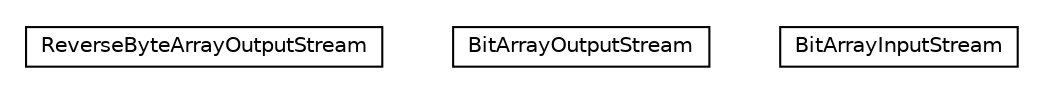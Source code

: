 #!/usr/local/bin/dot
#
# Class diagram 
# Generated by UMLGraph version R5_6-24-gf6e263 (http://www.umlgraph.org/)
#

digraph G {
	edge [fontname="Helvetica",fontsize=10,labelfontname="Helvetica",labelfontsize=10];
	node [fontname="Helvetica",fontsize=10,shape=plaintext];
	nodesep=0.25;
	ranksep=0.5;
	// org.universAAL.lddi.lib.ieeex73std.org.bn.utils.ReverseByteArrayOutputStream
	c9409 [label=<<table title="org.universAAL.lddi.lib.ieeex73std.org.bn.utils.ReverseByteArrayOutputStream" border="0" cellborder="1" cellspacing="0" cellpadding="2" port="p" href="./ReverseByteArrayOutputStream.html">
		<tr><td><table border="0" cellspacing="0" cellpadding="1">
<tr><td align="center" balign="center"> ReverseByteArrayOutputStream </td></tr>
		</table></td></tr>
		</table>>, URL="./ReverseByteArrayOutputStream.html", fontname="Helvetica", fontcolor="black", fontsize=10.0];
	// org.universAAL.lddi.lib.ieeex73std.org.bn.utils.BitArrayOutputStream
	c9410 [label=<<table title="org.universAAL.lddi.lib.ieeex73std.org.bn.utils.BitArrayOutputStream" border="0" cellborder="1" cellspacing="0" cellpadding="2" port="p" href="./BitArrayOutputStream.html">
		<tr><td><table border="0" cellspacing="0" cellpadding="1">
<tr><td align="center" balign="center"> BitArrayOutputStream </td></tr>
		</table></td></tr>
		</table>>, URL="./BitArrayOutputStream.html", fontname="Helvetica", fontcolor="black", fontsize=10.0];
	// org.universAAL.lddi.lib.ieeex73std.org.bn.utils.BitArrayInputStream
	c9411 [label=<<table title="org.universAAL.lddi.lib.ieeex73std.org.bn.utils.BitArrayInputStream" border="0" cellborder="1" cellspacing="0" cellpadding="2" port="p" href="./BitArrayInputStream.html">
		<tr><td><table border="0" cellspacing="0" cellpadding="1">
<tr><td align="center" balign="center"> BitArrayInputStream </td></tr>
		</table></td></tr>
		</table>>, URL="./BitArrayInputStream.html", fontname="Helvetica", fontcolor="black", fontsize=10.0];
}

